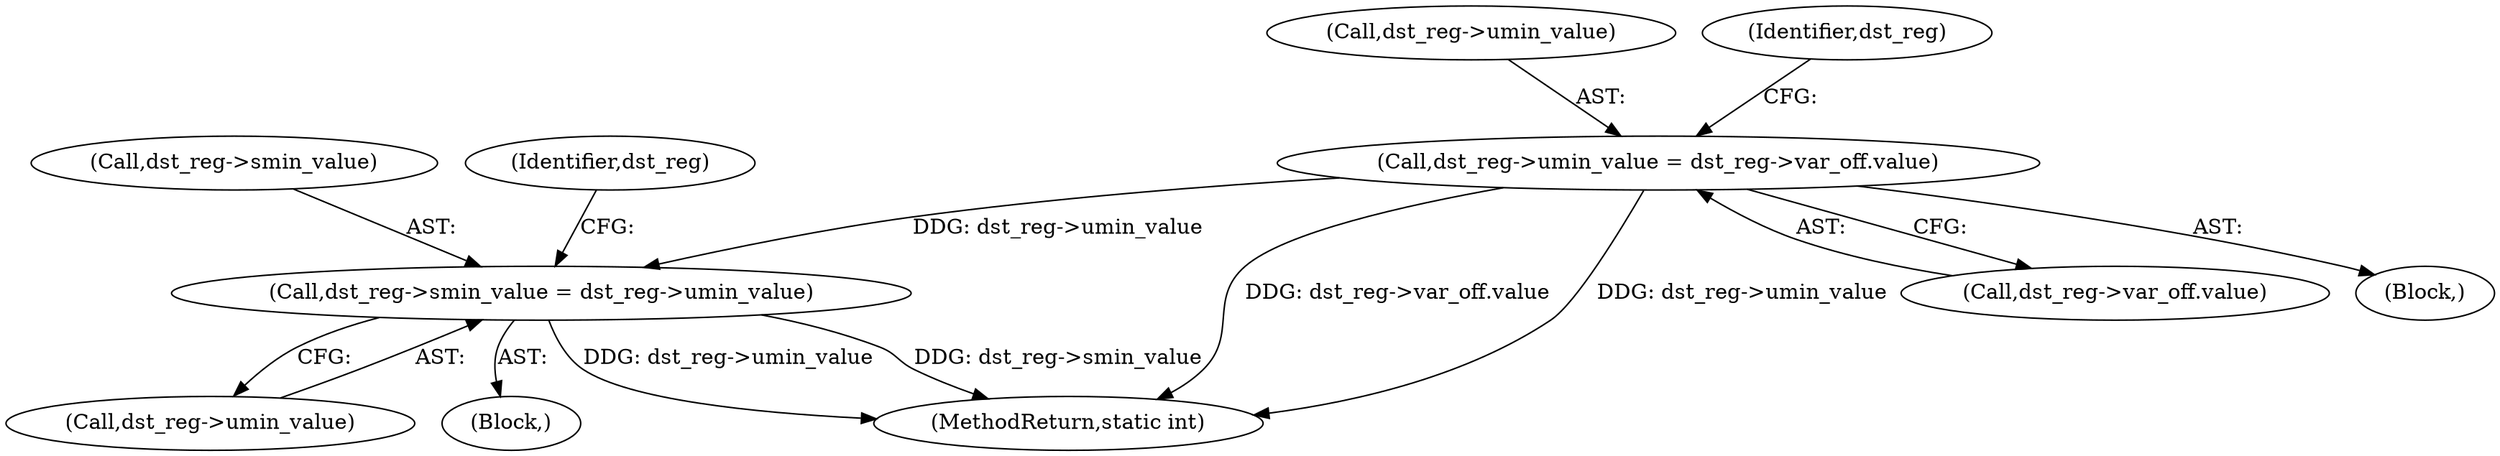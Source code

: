 digraph "0_linux_bb7f0f989ca7de1153bd128a40a71709e339fa03_0@pointer" {
"1000498" [label="(Call,dst_reg->umin_value = dst_reg->var_off.value)"];
"1000539" [label="(Call,dst_reg->smin_value = dst_reg->umin_value)"];
"1000499" [label="(Call,dst_reg->umin_value)"];
"1000502" [label="(Call,dst_reg->var_off.value)"];
"1000538" [label="(Block,)"];
"1000540" [label="(Call,dst_reg->smin_value)"];
"1000548" [label="(Identifier,dst_reg)"];
"1000803" [label="(MethodReturn,static int)"];
"1000498" [label="(Call,dst_reg->umin_value = dst_reg->var_off.value)"];
"1000543" [label="(Call,dst_reg->umin_value)"];
"1000214" [label="(Block,)"];
"1000539" [label="(Call,dst_reg->smin_value = dst_reg->umin_value)"];
"1000509" [label="(Identifier,dst_reg)"];
"1000498" -> "1000214"  [label="AST: "];
"1000498" -> "1000502"  [label="CFG: "];
"1000499" -> "1000498"  [label="AST: "];
"1000502" -> "1000498"  [label="AST: "];
"1000509" -> "1000498"  [label="CFG: "];
"1000498" -> "1000803"  [label="DDG: dst_reg->var_off.value"];
"1000498" -> "1000803"  [label="DDG: dst_reg->umin_value"];
"1000498" -> "1000539"  [label="DDG: dst_reg->umin_value"];
"1000539" -> "1000538"  [label="AST: "];
"1000539" -> "1000543"  [label="CFG: "];
"1000540" -> "1000539"  [label="AST: "];
"1000543" -> "1000539"  [label="AST: "];
"1000548" -> "1000539"  [label="CFG: "];
"1000539" -> "1000803"  [label="DDG: dst_reg->smin_value"];
"1000539" -> "1000803"  [label="DDG: dst_reg->umin_value"];
}
